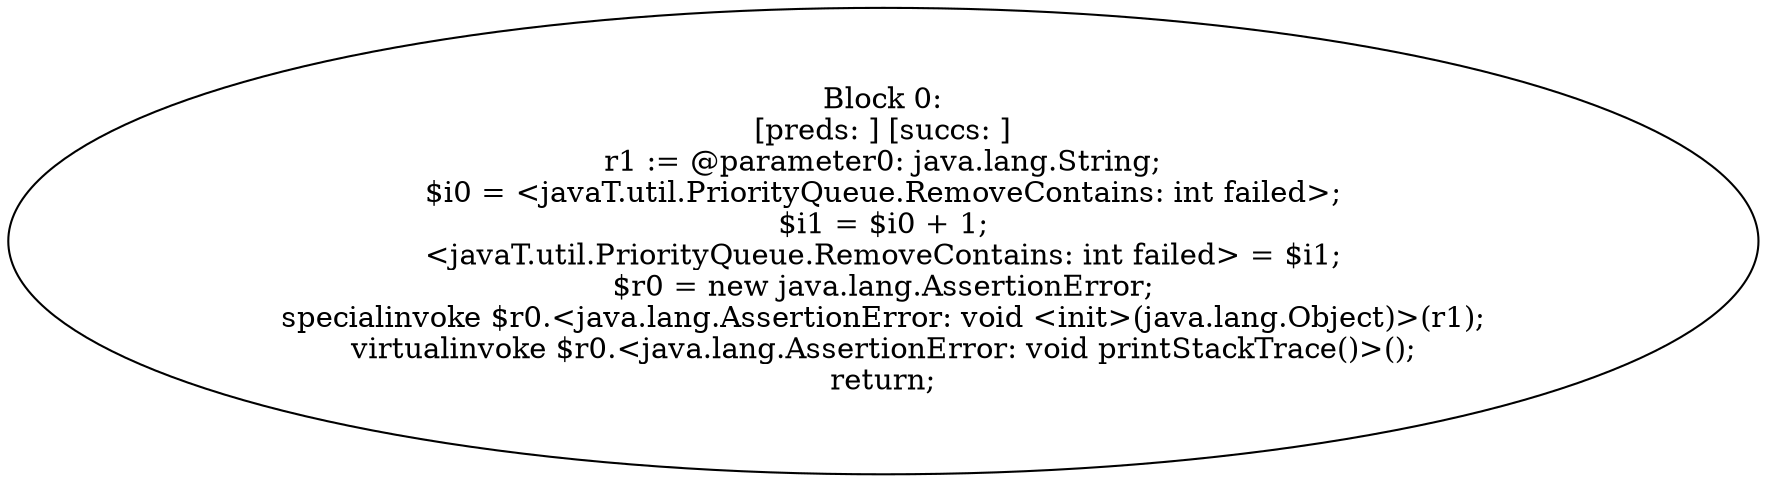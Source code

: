 digraph "unitGraph" {
    "Block 0:
[preds: ] [succs: ]
r1 := @parameter0: java.lang.String;
$i0 = <javaT.util.PriorityQueue.RemoveContains: int failed>;
$i1 = $i0 + 1;
<javaT.util.PriorityQueue.RemoveContains: int failed> = $i1;
$r0 = new java.lang.AssertionError;
specialinvoke $r0.<java.lang.AssertionError: void <init>(java.lang.Object)>(r1);
virtualinvoke $r0.<java.lang.AssertionError: void printStackTrace()>();
return;
"
}
